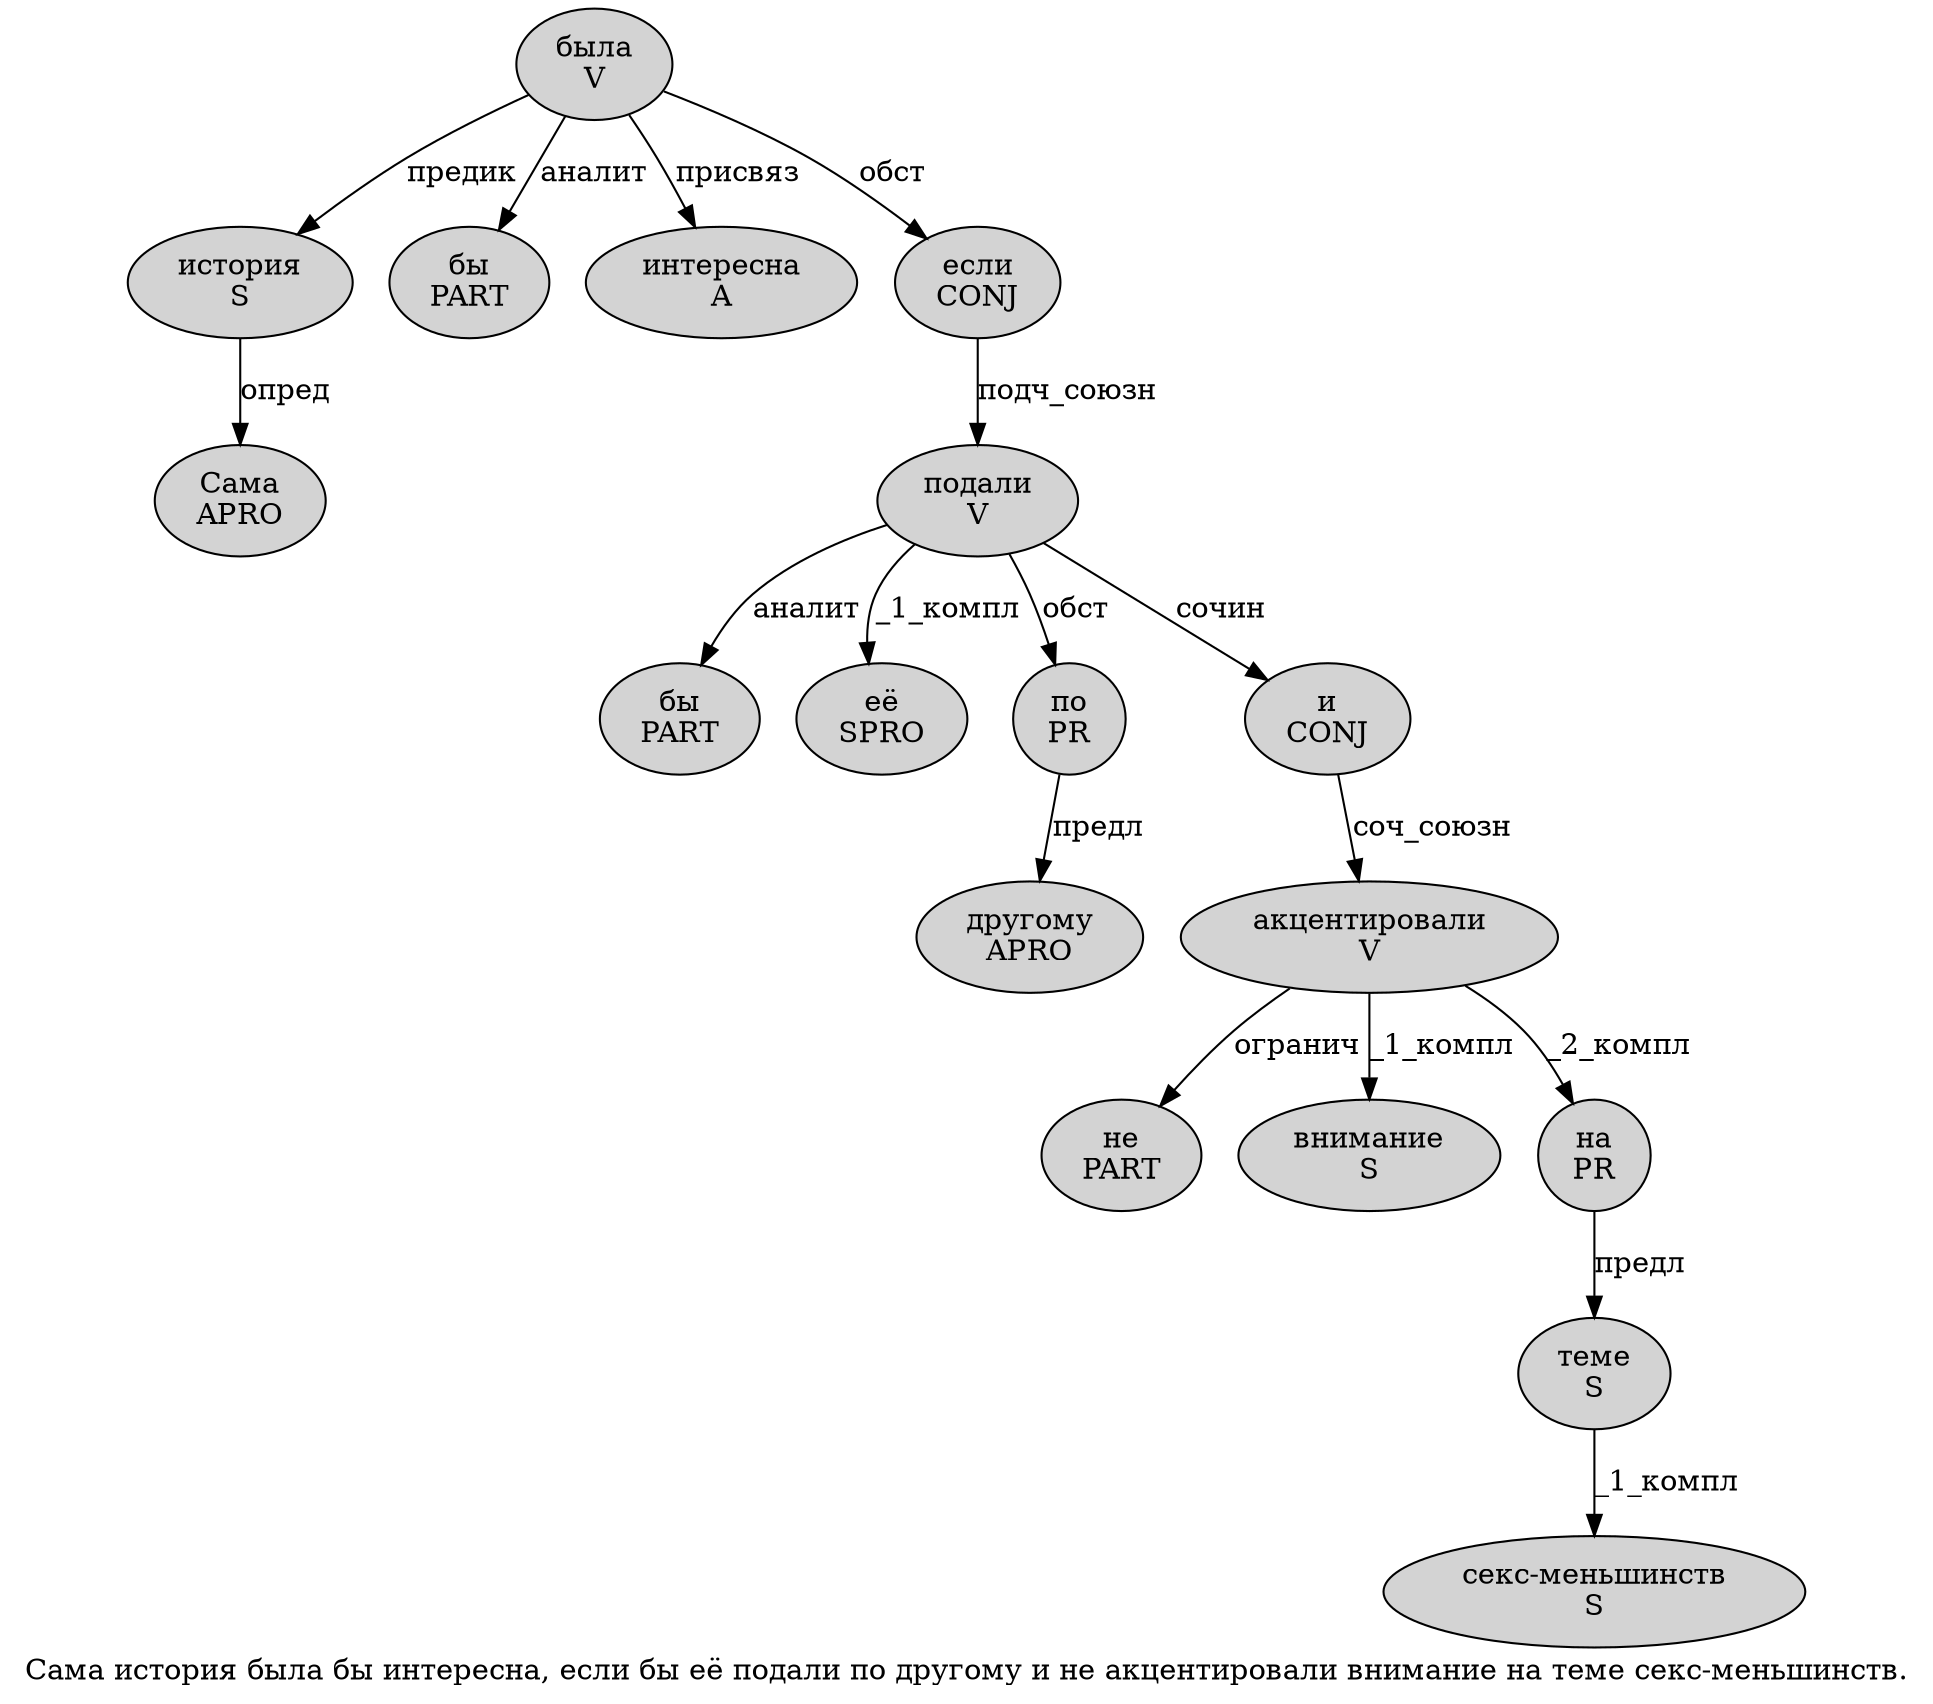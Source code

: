 digraph SENTENCE_4351 {
	graph [label="Сама история была бы интересна, если бы её подали по другому и не акцентировали внимание на теме секс-меньшинств."]
	node [style=filled]
		0 [label="Сама
APRO" color="" fillcolor=lightgray penwidth=1 shape=ellipse]
		1 [label="история
S" color="" fillcolor=lightgray penwidth=1 shape=ellipse]
		2 [label="была
V" color="" fillcolor=lightgray penwidth=1 shape=ellipse]
		3 [label="бы
PART" color="" fillcolor=lightgray penwidth=1 shape=ellipse]
		4 [label="интересна
A" color="" fillcolor=lightgray penwidth=1 shape=ellipse]
		6 [label="если
CONJ" color="" fillcolor=lightgray penwidth=1 shape=ellipse]
		7 [label="бы
PART" color="" fillcolor=lightgray penwidth=1 shape=ellipse]
		8 [label="её
SPRO" color="" fillcolor=lightgray penwidth=1 shape=ellipse]
		9 [label="подали
V" color="" fillcolor=lightgray penwidth=1 shape=ellipse]
		10 [label="по
PR" color="" fillcolor=lightgray penwidth=1 shape=ellipse]
		11 [label="другому
APRO" color="" fillcolor=lightgray penwidth=1 shape=ellipse]
		12 [label="и
CONJ" color="" fillcolor=lightgray penwidth=1 shape=ellipse]
		13 [label="не
PART" color="" fillcolor=lightgray penwidth=1 shape=ellipse]
		14 [label="акцентировали
V" color="" fillcolor=lightgray penwidth=1 shape=ellipse]
		15 [label="внимание
S" color="" fillcolor=lightgray penwidth=1 shape=ellipse]
		16 [label="на
PR" color="" fillcolor=lightgray penwidth=1 shape=ellipse]
		17 [label="теме
S" color="" fillcolor=lightgray penwidth=1 shape=ellipse]
		18 [label="секс-меньшинств
S" color="" fillcolor=lightgray penwidth=1 shape=ellipse]
			9 -> 7 [label="аналит"]
			9 -> 8 [label="_1_компл"]
			9 -> 10 [label="обст"]
			9 -> 12 [label="сочин"]
			1 -> 0 [label="опред"]
			12 -> 14 [label="соч_союзн"]
			6 -> 9 [label="подч_союзн"]
			2 -> 1 [label="предик"]
			2 -> 3 [label="аналит"]
			2 -> 4 [label="присвяз"]
			2 -> 6 [label="обст"]
			10 -> 11 [label="предл"]
			14 -> 13 [label="огранич"]
			14 -> 15 [label="_1_компл"]
			14 -> 16 [label="_2_компл"]
			17 -> 18 [label="_1_компл"]
			16 -> 17 [label="предл"]
}